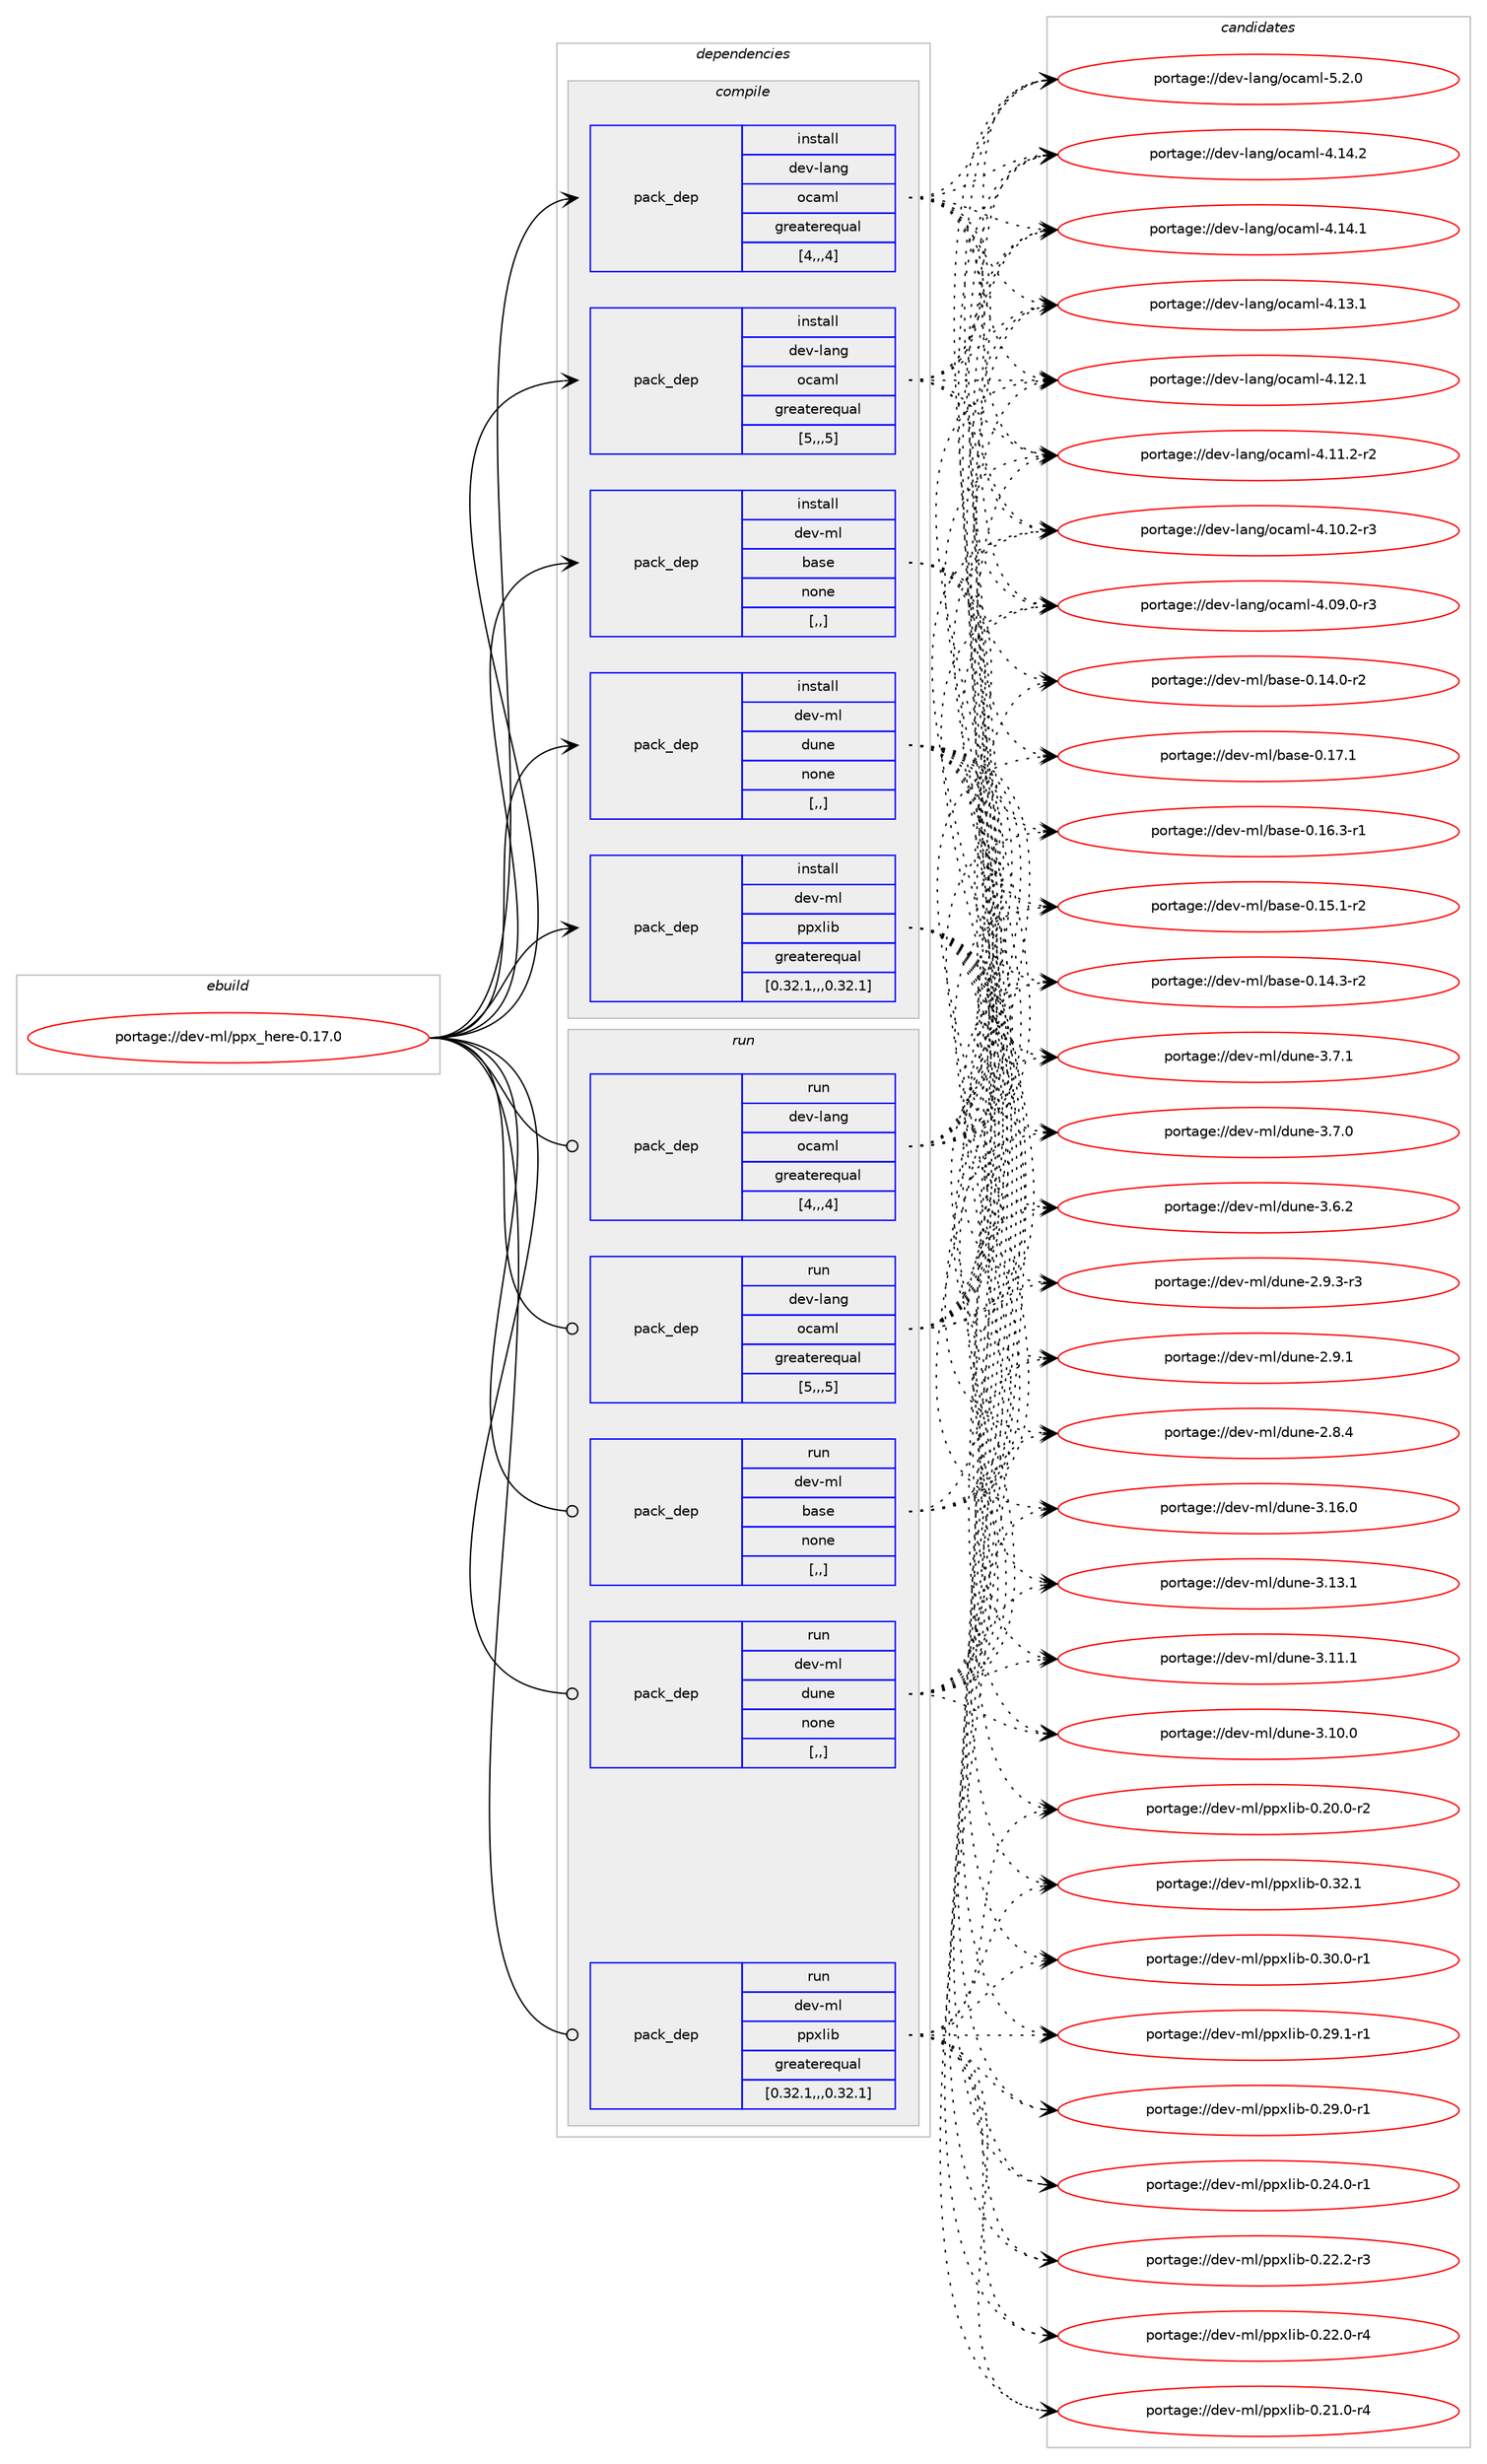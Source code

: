 digraph prolog {

# *************
# Graph options
# *************

newrank=true;
concentrate=true;
compound=true;
graph [rankdir=LR,fontname=Helvetica,fontsize=10,ranksep=1.5];#, ranksep=2.5, nodesep=0.2];
edge  [arrowhead=vee];
node  [fontname=Helvetica,fontsize=10];

# **********
# The ebuild
# **********

subgraph cluster_leftcol {
color=gray;
label=<<i>ebuild</i>>;
id [label="portage://dev-ml/ppx_here-0.17.0", color=red, width=4, href="../dev-ml/ppx_here-0.17.0.svg"];
}

# ****************
# The dependencies
# ****************

subgraph cluster_midcol {
color=gray;
label=<<i>dependencies</i>>;
subgraph cluster_compile {
fillcolor="#eeeeee";
style=filled;
label=<<i>compile</i>>;
subgraph pack92182 {
dependency123152 [label=<<TABLE BORDER="0" CELLBORDER="1" CELLSPACING="0" CELLPADDING="4" WIDTH="220"><TR><TD ROWSPAN="6" CELLPADDING="30">pack_dep</TD></TR><TR><TD WIDTH="110">install</TD></TR><TR><TD>dev-lang</TD></TR><TR><TD>ocaml</TD></TR><TR><TD>greaterequal</TD></TR><TR><TD>[4,,,4]</TD></TR></TABLE>>, shape=none, color=blue];
}
id:e -> dependency123152:w [weight=20,style="solid",arrowhead="vee"];
subgraph pack92183 {
dependency123153 [label=<<TABLE BORDER="0" CELLBORDER="1" CELLSPACING="0" CELLPADDING="4" WIDTH="220"><TR><TD ROWSPAN="6" CELLPADDING="30">pack_dep</TD></TR><TR><TD WIDTH="110">install</TD></TR><TR><TD>dev-lang</TD></TR><TR><TD>ocaml</TD></TR><TR><TD>greaterequal</TD></TR><TR><TD>[5,,,5]</TD></TR></TABLE>>, shape=none, color=blue];
}
id:e -> dependency123153:w [weight=20,style="solid",arrowhead="vee"];
subgraph pack92184 {
dependency123154 [label=<<TABLE BORDER="0" CELLBORDER="1" CELLSPACING="0" CELLPADDING="4" WIDTH="220"><TR><TD ROWSPAN="6" CELLPADDING="30">pack_dep</TD></TR><TR><TD WIDTH="110">install</TD></TR><TR><TD>dev-ml</TD></TR><TR><TD>base</TD></TR><TR><TD>none</TD></TR><TR><TD>[,,]</TD></TR></TABLE>>, shape=none, color=blue];
}
id:e -> dependency123154:w [weight=20,style="solid",arrowhead="vee"];
subgraph pack92185 {
dependency123155 [label=<<TABLE BORDER="0" CELLBORDER="1" CELLSPACING="0" CELLPADDING="4" WIDTH="220"><TR><TD ROWSPAN="6" CELLPADDING="30">pack_dep</TD></TR><TR><TD WIDTH="110">install</TD></TR><TR><TD>dev-ml</TD></TR><TR><TD>dune</TD></TR><TR><TD>none</TD></TR><TR><TD>[,,]</TD></TR></TABLE>>, shape=none, color=blue];
}
id:e -> dependency123155:w [weight=20,style="solid",arrowhead="vee"];
subgraph pack92186 {
dependency123156 [label=<<TABLE BORDER="0" CELLBORDER="1" CELLSPACING="0" CELLPADDING="4" WIDTH="220"><TR><TD ROWSPAN="6" CELLPADDING="30">pack_dep</TD></TR><TR><TD WIDTH="110">install</TD></TR><TR><TD>dev-ml</TD></TR><TR><TD>ppxlib</TD></TR><TR><TD>greaterequal</TD></TR><TR><TD>[0.32.1,,,0.32.1]</TD></TR></TABLE>>, shape=none, color=blue];
}
id:e -> dependency123156:w [weight=20,style="solid",arrowhead="vee"];
}
subgraph cluster_compileandrun {
fillcolor="#eeeeee";
style=filled;
label=<<i>compile and run</i>>;
}
subgraph cluster_run {
fillcolor="#eeeeee";
style=filled;
label=<<i>run</i>>;
subgraph pack92187 {
dependency123157 [label=<<TABLE BORDER="0" CELLBORDER="1" CELLSPACING="0" CELLPADDING="4" WIDTH="220"><TR><TD ROWSPAN="6" CELLPADDING="30">pack_dep</TD></TR><TR><TD WIDTH="110">run</TD></TR><TR><TD>dev-lang</TD></TR><TR><TD>ocaml</TD></TR><TR><TD>greaterequal</TD></TR><TR><TD>[4,,,4]</TD></TR></TABLE>>, shape=none, color=blue];
}
id:e -> dependency123157:w [weight=20,style="solid",arrowhead="odot"];
subgraph pack92188 {
dependency123158 [label=<<TABLE BORDER="0" CELLBORDER="1" CELLSPACING="0" CELLPADDING="4" WIDTH="220"><TR><TD ROWSPAN="6" CELLPADDING="30">pack_dep</TD></TR><TR><TD WIDTH="110">run</TD></TR><TR><TD>dev-lang</TD></TR><TR><TD>ocaml</TD></TR><TR><TD>greaterequal</TD></TR><TR><TD>[5,,,5]</TD></TR></TABLE>>, shape=none, color=blue];
}
id:e -> dependency123158:w [weight=20,style="solid",arrowhead="odot"];
subgraph pack92189 {
dependency123159 [label=<<TABLE BORDER="0" CELLBORDER="1" CELLSPACING="0" CELLPADDING="4" WIDTH="220"><TR><TD ROWSPAN="6" CELLPADDING="30">pack_dep</TD></TR><TR><TD WIDTH="110">run</TD></TR><TR><TD>dev-ml</TD></TR><TR><TD>base</TD></TR><TR><TD>none</TD></TR><TR><TD>[,,]</TD></TR></TABLE>>, shape=none, color=blue];
}
id:e -> dependency123159:w [weight=20,style="solid",arrowhead="odot"];
subgraph pack92190 {
dependency123160 [label=<<TABLE BORDER="0" CELLBORDER="1" CELLSPACING="0" CELLPADDING="4" WIDTH="220"><TR><TD ROWSPAN="6" CELLPADDING="30">pack_dep</TD></TR><TR><TD WIDTH="110">run</TD></TR><TR><TD>dev-ml</TD></TR><TR><TD>dune</TD></TR><TR><TD>none</TD></TR><TR><TD>[,,]</TD></TR></TABLE>>, shape=none, color=blue];
}
id:e -> dependency123160:w [weight=20,style="solid",arrowhead="odot"];
subgraph pack92191 {
dependency123161 [label=<<TABLE BORDER="0" CELLBORDER="1" CELLSPACING="0" CELLPADDING="4" WIDTH="220"><TR><TD ROWSPAN="6" CELLPADDING="30">pack_dep</TD></TR><TR><TD WIDTH="110">run</TD></TR><TR><TD>dev-ml</TD></TR><TR><TD>ppxlib</TD></TR><TR><TD>greaterequal</TD></TR><TR><TD>[0.32.1,,,0.32.1]</TD></TR></TABLE>>, shape=none, color=blue];
}
id:e -> dependency123161:w [weight=20,style="solid",arrowhead="odot"];
}
}

# **************
# The candidates
# **************

subgraph cluster_choices {
rank=same;
color=gray;
label=<<i>candidates</i>>;

subgraph choice92182 {
color=black;
nodesep=1;
choice1001011184510897110103471119997109108455346504648 [label="portage://dev-lang/ocaml-5.2.0", color=red, width=4,href="../dev-lang/ocaml-5.2.0.svg"];
choice100101118451089711010347111999710910845524649524650 [label="portage://dev-lang/ocaml-4.14.2", color=red, width=4,href="../dev-lang/ocaml-4.14.2.svg"];
choice100101118451089711010347111999710910845524649524649 [label="portage://dev-lang/ocaml-4.14.1", color=red, width=4,href="../dev-lang/ocaml-4.14.1.svg"];
choice100101118451089711010347111999710910845524649514649 [label="portage://dev-lang/ocaml-4.13.1", color=red, width=4,href="../dev-lang/ocaml-4.13.1.svg"];
choice100101118451089711010347111999710910845524649504649 [label="portage://dev-lang/ocaml-4.12.1", color=red, width=4,href="../dev-lang/ocaml-4.12.1.svg"];
choice1001011184510897110103471119997109108455246494946504511450 [label="portage://dev-lang/ocaml-4.11.2-r2", color=red, width=4,href="../dev-lang/ocaml-4.11.2-r2.svg"];
choice1001011184510897110103471119997109108455246494846504511451 [label="portage://dev-lang/ocaml-4.10.2-r3", color=red, width=4,href="../dev-lang/ocaml-4.10.2-r3.svg"];
choice1001011184510897110103471119997109108455246485746484511451 [label="portage://dev-lang/ocaml-4.09.0-r3", color=red, width=4,href="../dev-lang/ocaml-4.09.0-r3.svg"];
dependency123152:e -> choice1001011184510897110103471119997109108455346504648:w [style=dotted,weight="100"];
dependency123152:e -> choice100101118451089711010347111999710910845524649524650:w [style=dotted,weight="100"];
dependency123152:e -> choice100101118451089711010347111999710910845524649524649:w [style=dotted,weight="100"];
dependency123152:e -> choice100101118451089711010347111999710910845524649514649:w [style=dotted,weight="100"];
dependency123152:e -> choice100101118451089711010347111999710910845524649504649:w [style=dotted,weight="100"];
dependency123152:e -> choice1001011184510897110103471119997109108455246494946504511450:w [style=dotted,weight="100"];
dependency123152:e -> choice1001011184510897110103471119997109108455246494846504511451:w [style=dotted,weight="100"];
dependency123152:e -> choice1001011184510897110103471119997109108455246485746484511451:w [style=dotted,weight="100"];
}
subgraph choice92183 {
color=black;
nodesep=1;
choice1001011184510897110103471119997109108455346504648 [label="portage://dev-lang/ocaml-5.2.0", color=red, width=4,href="../dev-lang/ocaml-5.2.0.svg"];
choice100101118451089711010347111999710910845524649524650 [label="portage://dev-lang/ocaml-4.14.2", color=red, width=4,href="../dev-lang/ocaml-4.14.2.svg"];
choice100101118451089711010347111999710910845524649524649 [label="portage://dev-lang/ocaml-4.14.1", color=red, width=4,href="../dev-lang/ocaml-4.14.1.svg"];
choice100101118451089711010347111999710910845524649514649 [label="portage://dev-lang/ocaml-4.13.1", color=red, width=4,href="../dev-lang/ocaml-4.13.1.svg"];
choice100101118451089711010347111999710910845524649504649 [label="portage://dev-lang/ocaml-4.12.1", color=red, width=4,href="../dev-lang/ocaml-4.12.1.svg"];
choice1001011184510897110103471119997109108455246494946504511450 [label="portage://dev-lang/ocaml-4.11.2-r2", color=red, width=4,href="../dev-lang/ocaml-4.11.2-r2.svg"];
choice1001011184510897110103471119997109108455246494846504511451 [label="portage://dev-lang/ocaml-4.10.2-r3", color=red, width=4,href="../dev-lang/ocaml-4.10.2-r3.svg"];
choice1001011184510897110103471119997109108455246485746484511451 [label="portage://dev-lang/ocaml-4.09.0-r3", color=red, width=4,href="../dev-lang/ocaml-4.09.0-r3.svg"];
dependency123153:e -> choice1001011184510897110103471119997109108455346504648:w [style=dotted,weight="100"];
dependency123153:e -> choice100101118451089711010347111999710910845524649524650:w [style=dotted,weight="100"];
dependency123153:e -> choice100101118451089711010347111999710910845524649524649:w [style=dotted,weight="100"];
dependency123153:e -> choice100101118451089711010347111999710910845524649514649:w [style=dotted,weight="100"];
dependency123153:e -> choice100101118451089711010347111999710910845524649504649:w [style=dotted,weight="100"];
dependency123153:e -> choice1001011184510897110103471119997109108455246494946504511450:w [style=dotted,weight="100"];
dependency123153:e -> choice1001011184510897110103471119997109108455246494846504511451:w [style=dotted,weight="100"];
dependency123153:e -> choice1001011184510897110103471119997109108455246485746484511451:w [style=dotted,weight="100"];
}
subgraph choice92184 {
color=black;
nodesep=1;
choice1001011184510910847989711510145484649554649 [label="portage://dev-ml/base-0.17.1", color=red, width=4,href="../dev-ml/base-0.17.1.svg"];
choice10010111845109108479897115101454846495446514511449 [label="portage://dev-ml/base-0.16.3-r1", color=red, width=4,href="../dev-ml/base-0.16.3-r1.svg"];
choice10010111845109108479897115101454846495346494511450 [label="portage://dev-ml/base-0.15.1-r2", color=red, width=4,href="../dev-ml/base-0.15.1-r2.svg"];
choice10010111845109108479897115101454846495246514511450 [label="portage://dev-ml/base-0.14.3-r2", color=red, width=4,href="../dev-ml/base-0.14.3-r2.svg"];
choice10010111845109108479897115101454846495246484511450 [label="portage://dev-ml/base-0.14.0-r2", color=red, width=4,href="../dev-ml/base-0.14.0-r2.svg"];
dependency123154:e -> choice1001011184510910847989711510145484649554649:w [style=dotted,weight="100"];
dependency123154:e -> choice10010111845109108479897115101454846495446514511449:w [style=dotted,weight="100"];
dependency123154:e -> choice10010111845109108479897115101454846495346494511450:w [style=dotted,weight="100"];
dependency123154:e -> choice10010111845109108479897115101454846495246514511450:w [style=dotted,weight="100"];
dependency123154:e -> choice10010111845109108479897115101454846495246484511450:w [style=dotted,weight="100"];
}
subgraph choice92185 {
color=black;
nodesep=1;
choice100101118451091084710011711010145514649544648 [label="portage://dev-ml/dune-3.16.0", color=red, width=4,href="../dev-ml/dune-3.16.0.svg"];
choice100101118451091084710011711010145514649514649 [label="portage://dev-ml/dune-3.13.1", color=red, width=4,href="../dev-ml/dune-3.13.1.svg"];
choice100101118451091084710011711010145514649494649 [label="portage://dev-ml/dune-3.11.1", color=red, width=4,href="../dev-ml/dune-3.11.1.svg"];
choice100101118451091084710011711010145514649484648 [label="portage://dev-ml/dune-3.10.0", color=red, width=4,href="../dev-ml/dune-3.10.0.svg"];
choice1001011184510910847100117110101455146554649 [label="portage://dev-ml/dune-3.7.1", color=red, width=4,href="../dev-ml/dune-3.7.1.svg"];
choice1001011184510910847100117110101455146554648 [label="portage://dev-ml/dune-3.7.0", color=red, width=4,href="../dev-ml/dune-3.7.0.svg"];
choice1001011184510910847100117110101455146544650 [label="portage://dev-ml/dune-3.6.2", color=red, width=4,href="../dev-ml/dune-3.6.2.svg"];
choice10010111845109108471001171101014550465746514511451 [label="portage://dev-ml/dune-2.9.3-r3", color=red, width=4,href="../dev-ml/dune-2.9.3-r3.svg"];
choice1001011184510910847100117110101455046574649 [label="portage://dev-ml/dune-2.9.1", color=red, width=4,href="../dev-ml/dune-2.9.1.svg"];
choice1001011184510910847100117110101455046564652 [label="portage://dev-ml/dune-2.8.4", color=red, width=4,href="../dev-ml/dune-2.8.4.svg"];
dependency123155:e -> choice100101118451091084710011711010145514649544648:w [style=dotted,weight="100"];
dependency123155:e -> choice100101118451091084710011711010145514649514649:w [style=dotted,weight="100"];
dependency123155:e -> choice100101118451091084710011711010145514649494649:w [style=dotted,weight="100"];
dependency123155:e -> choice100101118451091084710011711010145514649484648:w [style=dotted,weight="100"];
dependency123155:e -> choice1001011184510910847100117110101455146554649:w [style=dotted,weight="100"];
dependency123155:e -> choice1001011184510910847100117110101455146554648:w [style=dotted,weight="100"];
dependency123155:e -> choice1001011184510910847100117110101455146544650:w [style=dotted,weight="100"];
dependency123155:e -> choice10010111845109108471001171101014550465746514511451:w [style=dotted,weight="100"];
dependency123155:e -> choice1001011184510910847100117110101455046574649:w [style=dotted,weight="100"];
dependency123155:e -> choice1001011184510910847100117110101455046564652:w [style=dotted,weight="100"];
}
subgraph choice92186 {
color=black;
nodesep=1;
choice10010111845109108471121121201081059845484651504649 [label="portage://dev-ml/ppxlib-0.32.1", color=red, width=4,href="../dev-ml/ppxlib-0.32.1.svg"];
choice100101118451091084711211212010810598454846514846484511449 [label="portage://dev-ml/ppxlib-0.30.0-r1", color=red, width=4,href="../dev-ml/ppxlib-0.30.0-r1.svg"];
choice100101118451091084711211212010810598454846505746494511449 [label="portage://dev-ml/ppxlib-0.29.1-r1", color=red, width=4,href="../dev-ml/ppxlib-0.29.1-r1.svg"];
choice100101118451091084711211212010810598454846505746484511449 [label="portage://dev-ml/ppxlib-0.29.0-r1", color=red, width=4,href="../dev-ml/ppxlib-0.29.0-r1.svg"];
choice100101118451091084711211212010810598454846505246484511449 [label="portage://dev-ml/ppxlib-0.24.0-r1", color=red, width=4,href="../dev-ml/ppxlib-0.24.0-r1.svg"];
choice100101118451091084711211212010810598454846505046504511451 [label="portage://dev-ml/ppxlib-0.22.2-r3", color=red, width=4,href="../dev-ml/ppxlib-0.22.2-r3.svg"];
choice100101118451091084711211212010810598454846505046484511452 [label="portage://dev-ml/ppxlib-0.22.0-r4", color=red, width=4,href="../dev-ml/ppxlib-0.22.0-r4.svg"];
choice100101118451091084711211212010810598454846504946484511452 [label="portage://dev-ml/ppxlib-0.21.0-r4", color=red, width=4,href="../dev-ml/ppxlib-0.21.0-r4.svg"];
choice100101118451091084711211212010810598454846504846484511450 [label="portage://dev-ml/ppxlib-0.20.0-r2", color=red, width=4,href="../dev-ml/ppxlib-0.20.0-r2.svg"];
dependency123156:e -> choice10010111845109108471121121201081059845484651504649:w [style=dotted,weight="100"];
dependency123156:e -> choice100101118451091084711211212010810598454846514846484511449:w [style=dotted,weight="100"];
dependency123156:e -> choice100101118451091084711211212010810598454846505746494511449:w [style=dotted,weight="100"];
dependency123156:e -> choice100101118451091084711211212010810598454846505746484511449:w [style=dotted,weight="100"];
dependency123156:e -> choice100101118451091084711211212010810598454846505246484511449:w [style=dotted,weight="100"];
dependency123156:e -> choice100101118451091084711211212010810598454846505046504511451:w [style=dotted,weight="100"];
dependency123156:e -> choice100101118451091084711211212010810598454846505046484511452:w [style=dotted,weight="100"];
dependency123156:e -> choice100101118451091084711211212010810598454846504946484511452:w [style=dotted,weight="100"];
dependency123156:e -> choice100101118451091084711211212010810598454846504846484511450:w [style=dotted,weight="100"];
}
subgraph choice92187 {
color=black;
nodesep=1;
choice1001011184510897110103471119997109108455346504648 [label="portage://dev-lang/ocaml-5.2.0", color=red, width=4,href="../dev-lang/ocaml-5.2.0.svg"];
choice100101118451089711010347111999710910845524649524650 [label="portage://dev-lang/ocaml-4.14.2", color=red, width=4,href="../dev-lang/ocaml-4.14.2.svg"];
choice100101118451089711010347111999710910845524649524649 [label="portage://dev-lang/ocaml-4.14.1", color=red, width=4,href="../dev-lang/ocaml-4.14.1.svg"];
choice100101118451089711010347111999710910845524649514649 [label="portage://dev-lang/ocaml-4.13.1", color=red, width=4,href="../dev-lang/ocaml-4.13.1.svg"];
choice100101118451089711010347111999710910845524649504649 [label="portage://dev-lang/ocaml-4.12.1", color=red, width=4,href="../dev-lang/ocaml-4.12.1.svg"];
choice1001011184510897110103471119997109108455246494946504511450 [label="portage://dev-lang/ocaml-4.11.2-r2", color=red, width=4,href="../dev-lang/ocaml-4.11.2-r2.svg"];
choice1001011184510897110103471119997109108455246494846504511451 [label="portage://dev-lang/ocaml-4.10.2-r3", color=red, width=4,href="../dev-lang/ocaml-4.10.2-r3.svg"];
choice1001011184510897110103471119997109108455246485746484511451 [label="portage://dev-lang/ocaml-4.09.0-r3", color=red, width=4,href="../dev-lang/ocaml-4.09.0-r3.svg"];
dependency123157:e -> choice1001011184510897110103471119997109108455346504648:w [style=dotted,weight="100"];
dependency123157:e -> choice100101118451089711010347111999710910845524649524650:w [style=dotted,weight="100"];
dependency123157:e -> choice100101118451089711010347111999710910845524649524649:w [style=dotted,weight="100"];
dependency123157:e -> choice100101118451089711010347111999710910845524649514649:w [style=dotted,weight="100"];
dependency123157:e -> choice100101118451089711010347111999710910845524649504649:w [style=dotted,weight="100"];
dependency123157:e -> choice1001011184510897110103471119997109108455246494946504511450:w [style=dotted,weight="100"];
dependency123157:e -> choice1001011184510897110103471119997109108455246494846504511451:w [style=dotted,weight="100"];
dependency123157:e -> choice1001011184510897110103471119997109108455246485746484511451:w [style=dotted,weight="100"];
}
subgraph choice92188 {
color=black;
nodesep=1;
choice1001011184510897110103471119997109108455346504648 [label="portage://dev-lang/ocaml-5.2.0", color=red, width=4,href="../dev-lang/ocaml-5.2.0.svg"];
choice100101118451089711010347111999710910845524649524650 [label="portage://dev-lang/ocaml-4.14.2", color=red, width=4,href="../dev-lang/ocaml-4.14.2.svg"];
choice100101118451089711010347111999710910845524649524649 [label="portage://dev-lang/ocaml-4.14.1", color=red, width=4,href="../dev-lang/ocaml-4.14.1.svg"];
choice100101118451089711010347111999710910845524649514649 [label="portage://dev-lang/ocaml-4.13.1", color=red, width=4,href="../dev-lang/ocaml-4.13.1.svg"];
choice100101118451089711010347111999710910845524649504649 [label="portage://dev-lang/ocaml-4.12.1", color=red, width=4,href="../dev-lang/ocaml-4.12.1.svg"];
choice1001011184510897110103471119997109108455246494946504511450 [label="portage://dev-lang/ocaml-4.11.2-r2", color=red, width=4,href="../dev-lang/ocaml-4.11.2-r2.svg"];
choice1001011184510897110103471119997109108455246494846504511451 [label="portage://dev-lang/ocaml-4.10.2-r3", color=red, width=4,href="../dev-lang/ocaml-4.10.2-r3.svg"];
choice1001011184510897110103471119997109108455246485746484511451 [label="portage://dev-lang/ocaml-4.09.0-r3", color=red, width=4,href="../dev-lang/ocaml-4.09.0-r3.svg"];
dependency123158:e -> choice1001011184510897110103471119997109108455346504648:w [style=dotted,weight="100"];
dependency123158:e -> choice100101118451089711010347111999710910845524649524650:w [style=dotted,weight="100"];
dependency123158:e -> choice100101118451089711010347111999710910845524649524649:w [style=dotted,weight="100"];
dependency123158:e -> choice100101118451089711010347111999710910845524649514649:w [style=dotted,weight="100"];
dependency123158:e -> choice100101118451089711010347111999710910845524649504649:w [style=dotted,weight="100"];
dependency123158:e -> choice1001011184510897110103471119997109108455246494946504511450:w [style=dotted,weight="100"];
dependency123158:e -> choice1001011184510897110103471119997109108455246494846504511451:w [style=dotted,weight="100"];
dependency123158:e -> choice1001011184510897110103471119997109108455246485746484511451:w [style=dotted,weight="100"];
}
subgraph choice92189 {
color=black;
nodesep=1;
choice1001011184510910847989711510145484649554649 [label="portage://dev-ml/base-0.17.1", color=red, width=4,href="../dev-ml/base-0.17.1.svg"];
choice10010111845109108479897115101454846495446514511449 [label="portage://dev-ml/base-0.16.3-r1", color=red, width=4,href="../dev-ml/base-0.16.3-r1.svg"];
choice10010111845109108479897115101454846495346494511450 [label="portage://dev-ml/base-0.15.1-r2", color=red, width=4,href="../dev-ml/base-0.15.1-r2.svg"];
choice10010111845109108479897115101454846495246514511450 [label="portage://dev-ml/base-0.14.3-r2", color=red, width=4,href="../dev-ml/base-0.14.3-r2.svg"];
choice10010111845109108479897115101454846495246484511450 [label="portage://dev-ml/base-0.14.0-r2", color=red, width=4,href="../dev-ml/base-0.14.0-r2.svg"];
dependency123159:e -> choice1001011184510910847989711510145484649554649:w [style=dotted,weight="100"];
dependency123159:e -> choice10010111845109108479897115101454846495446514511449:w [style=dotted,weight="100"];
dependency123159:e -> choice10010111845109108479897115101454846495346494511450:w [style=dotted,weight="100"];
dependency123159:e -> choice10010111845109108479897115101454846495246514511450:w [style=dotted,weight="100"];
dependency123159:e -> choice10010111845109108479897115101454846495246484511450:w [style=dotted,weight="100"];
}
subgraph choice92190 {
color=black;
nodesep=1;
choice100101118451091084710011711010145514649544648 [label="portage://dev-ml/dune-3.16.0", color=red, width=4,href="../dev-ml/dune-3.16.0.svg"];
choice100101118451091084710011711010145514649514649 [label="portage://dev-ml/dune-3.13.1", color=red, width=4,href="../dev-ml/dune-3.13.1.svg"];
choice100101118451091084710011711010145514649494649 [label="portage://dev-ml/dune-3.11.1", color=red, width=4,href="../dev-ml/dune-3.11.1.svg"];
choice100101118451091084710011711010145514649484648 [label="portage://dev-ml/dune-3.10.0", color=red, width=4,href="../dev-ml/dune-3.10.0.svg"];
choice1001011184510910847100117110101455146554649 [label="portage://dev-ml/dune-3.7.1", color=red, width=4,href="../dev-ml/dune-3.7.1.svg"];
choice1001011184510910847100117110101455146554648 [label="portage://dev-ml/dune-3.7.0", color=red, width=4,href="../dev-ml/dune-3.7.0.svg"];
choice1001011184510910847100117110101455146544650 [label="portage://dev-ml/dune-3.6.2", color=red, width=4,href="../dev-ml/dune-3.6.2.svg"];
choice10010111845109108471001171101014550465746514511451 [label="portage://dev-ml/dune-2.9.3-r3", color=red, width=4,href="../dev-ml/dune-2.9.3-r3.svg"];
choice1001011184510910847100117110101455046574649 [label="portage://dev-ml/dune-2.9.1", color=red, width=4,href="../dev-ml/dune-2.9.1.svg"];
choice1001011184510910847100117110101455046564652 [label="portage://dev-ml/dune-2.8.4", color=red, width=4,href="../dev-ml/dune-2.8.4.svg"];
dependency123160:e -> choice100101118451091084710011711010145514649544648:w [style=dotted,weight="100"];
dependency123160:e -> choice100101118451091084710011711010145514649514649:w [style=dotted,weight="100"];
dependency123160:e -> choice100101118451091084710011711010145514649494649:w [style=dotted,weight="100"];
dependency123160:e -> choice100101118451091084710011711010145514649484648:w [style=dotted,weight="100"];
dependency123160:e -> choice1001011184510910847100117110101455146554649:w [style=dotted,weight="100"];
dependency123160:e -> choice1001011184510910847100117110101455146554648:w [style=dotted,weight="100"];
dependency123160:e -> choice1001011184510910847100117110101455146544650:w [style=dotted,weight="100"];
dependency123160:e -> choice10010111845109108471001171101014550465746514511451:w [style=dotted,weight="100"];
dependency123160:e -> choice1001011184510910847100117110101455046574649:w [style=dotted,weight="100"];
dependency123160:e -> choice1001011184510910847100117110101455046564652:w [style=dotted,weight="100"];
}
subgraph choice92191 {
color=black;
nodesep=1;
choice10010111845109108471121121201081059845484651504649 [label="portage://dev-ml/ppxlib-0.32.1", color=red, width=4,href="../dev-ml/ppxlib-0.32.1.svg"];
choice100101118451091084711211212010810598454846514846484511449 [label="portage://dev-ml/ppxlib-0.30.0-r1", color=red, width=4,href="../dev-ml/ppxlib-0.30.0-r1.svg"];
choice100101118451091084711211212010810598454846505746494511449 [label="portage://dev-ml/ppxlib-0.29.1-r1", color=red, width=4,href="../dev-ml/ppxlib-0.29.1-r1.svg"];
choice100101118451091084711211212010810598454846505746484511449 [label="portage://dev-ml/ppxlib-0.29.0-r1", color=red, width=4,href="../dev-ml/ppxlib-0.29.0-r1.svg"];
choice100101118451091084711211212010810598454846505246484511449 [label="portage://dev-ml/ppxlib-0.24.0-r1", color=red, width=4,href="../dev-ml/ppxlib-0.24.0-r1.svg"];
choice100101118451091084711211212010810598454846505046504511451 [label="portage://dev-ml/ppxlib-0.22.2-r3", color=red, width=4,href="../dev-ml/ppxlib-0.22.2-r3.svg"];
choice100101118451091084711211212010810598454846505046484511452 [label="portage://dev-ml/ppxlib-0.22.0-r4", color=red, width=4,href="../dev-ml/ppxlib-0.22.0-r4.svg"];
choice100101118451091084711211212010810598454846504946484511452 [label="portage://dev-ml/ppxlib-0.21.0-r4", color=red, width=4,href="../dev-ml/ppxlib-0.21.0-r4.svg"];
choice100101118451091084711211212010810598454846504846484511450 [label="portage://dev-ml/ppxlib-0.20.0-r2", color=red, width=4,href="../dev-ml/ppxlib-0.20.0-r2.svg"];
dependency123161:e -> choice10010111845109108471121121201081059845484651504649:w [style=dotted,weight="100"];
dependency123161:e -> choice100101118451091084711211212010810598454846514846484511449:w [style=dotted,weight="100"];
dependency123161:e -> choice100101118451091084711211212010810598454846505746494511449:w [style=dotted,weight="100"];
dependency123161:e -> choice100101118451091084711211212010810598454846505746484511449:w [style=dotted,weight="100"];
dependency123161:e -> choice100101118451091084711211212010810598454846505246484511449:w [style=dotted,weight="100"];
dependency123161:e -> choice100101118451091084711211212010810598454846505046504511451:w [style=dotted,weight="100"];
dependency123161:e -> choice100101118451091084711211212010810598454846505046484511452:w [style=dotted,weight="100"];
dependency123161:e -> choice100101118451091084711211212010810598454846504946484511452:w [style=dotted,weight="100"];
dependency123161:e -> choice100101118451091084711211212010810598454846504846484511450:w [style=dotted,weight="100"];
}
}

}

